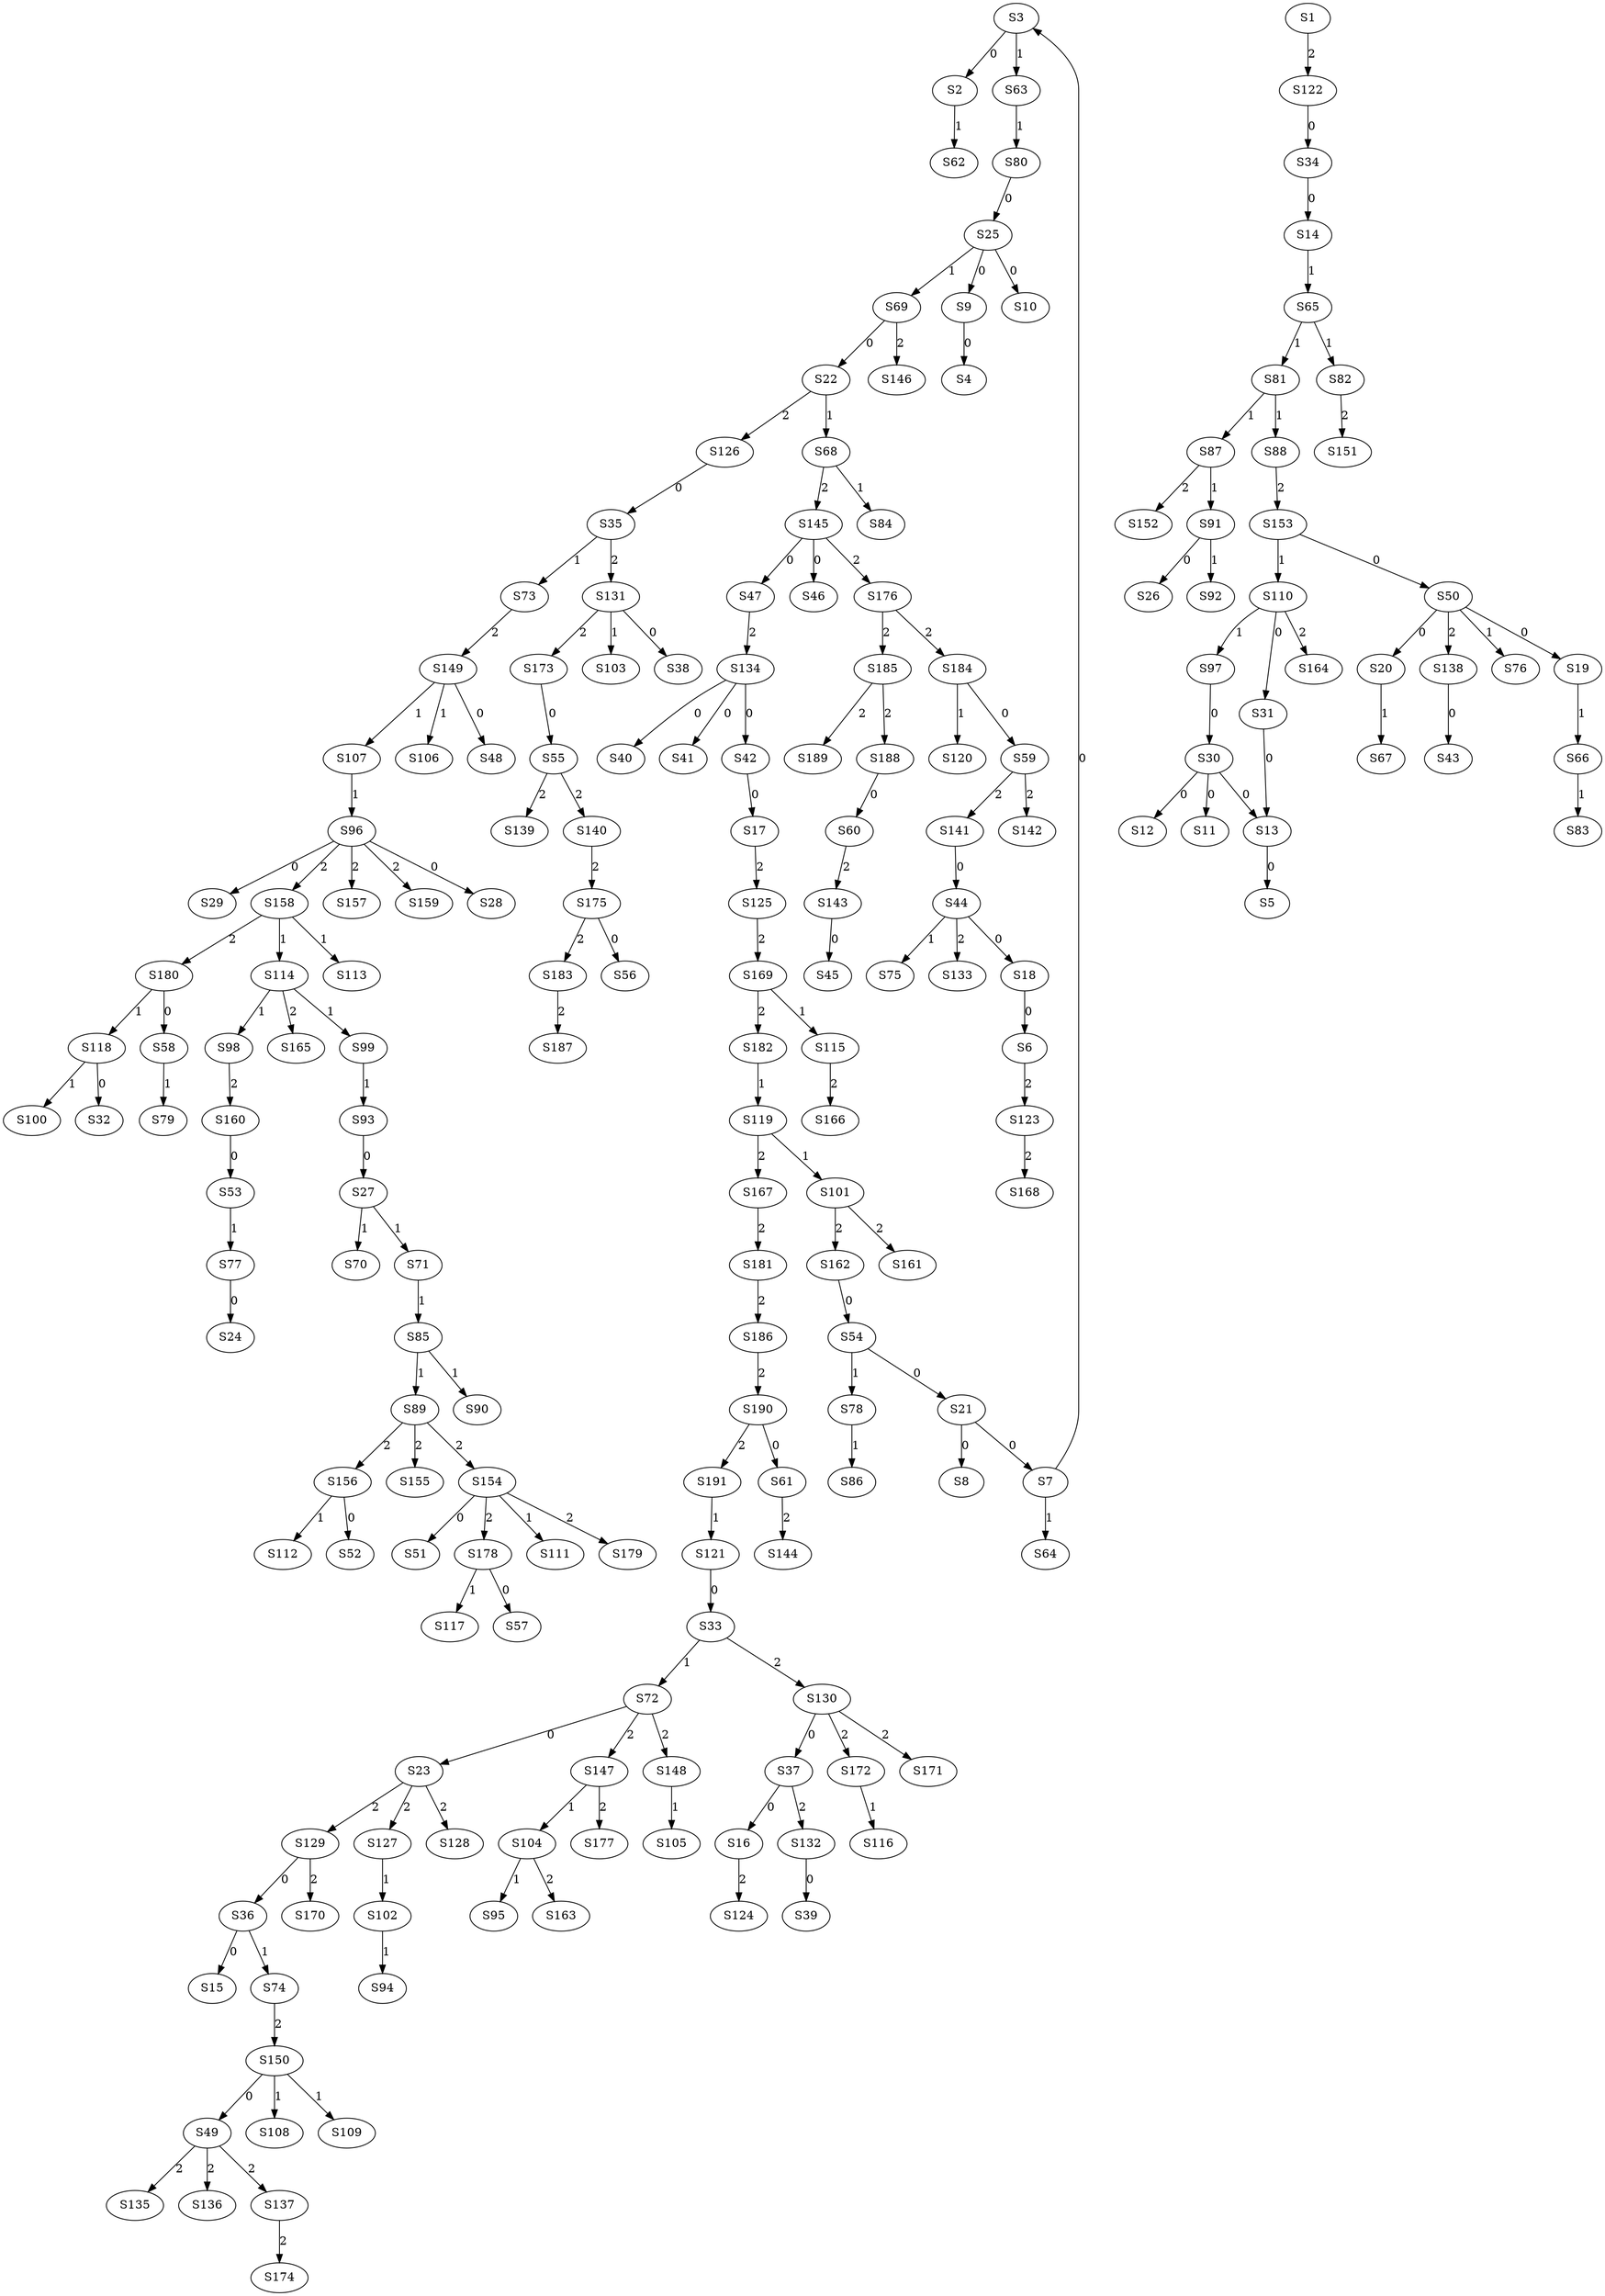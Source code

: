strict digraph {
	S3 -> S2 [ label = 0 ];
	S7 -> S3 [ label = 0 ];
	S9 -> S4 [ label = 0 ];
	S13 -> S5 [ label = 0 ];
	S18 -> S6 [ label = 0 ];
	S21 -> S7 [ label = 0 ];
	S21 -> S8 [ label = 0 ];
	S25 -> S9 [ label = 0 ];
	S25 -> S10 [ label = 0 ];
	S30 -> S11 [ label = 0 ];
	S30 -> S12 [ label = 0 ];
	S30 -> S13 [ label = 0 ];
	S34 -> S14 [ label = 0 ];
	S36 -> S15 [ label = 0 ];
	S37 -> S16 [ label = 0 ];
	S42 -> S17 [ label = 0 ];
	S44 -> S18 [ label = 0 ];
	S50 -> S19 [ label = 0 ];
	S50 -> S20 [ label = 0 ];
	S54 -> S21 [ label = 0 ];
	S69 -> S22 [ label = 0 ];
	S72 -> S23 [ label = 0 ];
	S77 -> S24 [ label = 0 ];
	S80 -> S25 [ label = 0 ];
	S91 -> S26 [ label = 0 ];
	S93 -> S27 [ label = 0 ];
	S96 -> S28 [ label = 0 ];
	S96 -> S29 [ label = 0 ];
	S97 -> S30 [ label = 0 ];
	S110 -> S31 [ label = 0 ];
	S118 -> S32 [ label = 0 ];
	S121 -> S33 [ label = 0 ];
	S122 -> S34 [ label = 0 ];
	S126 -> S35 [ label = 0 ];
	S129 -> S36 [ label = 0 ];
	S130 -> S37 [ label = 0 ];
	S131 -> S38 [ label = 0 ];
	S132 -> S39 [ label = 0 ];
	S134 -> S40 [ label = 0 ];
	S134 -> S41 [ label = 0 ];
	S134 -> S42 [ label = 0 ];
	S138 -> S43 [ label = 0 ];
	S141 -> S44 [ label = 0 ];
	S143 -> S45 [ label = 0 ];
	S145 -> S46 [ label = 0 ];
	S145 -> S47 [ label = 0 ];
	S149 -> S48 [ label = 0 ];
	S150 -> S49 [ label = 0 ];
	S153 -> S50 [ label = 0 ];
	S154 -> S51 [ label = 0 ];
	S156 -> S52 [ label = 0 ];
	S160 -> S53 [ label = 0 ];
	S162 -> S54 [ label = 0 ];
	S173 -> S55 [ label = 0 ];
	S175 -> S56 [ label = 0 ];
	S178 -> S57 [ label = 0 ];
	S180 -> S58 [ label = 0 ];
	S184 -> S59 [ label = 0 ];
	S188 -> S60 [ label = 0 ];
	S190 -> S61 [ label = 0 ];
	S2 -> S62 [ label = 1 ];
	S3 -> S63 [ label = 1 ];
	S7 -> S64 [ label = 1 ];
	S14 -> S65 [ label = 1 ];
	S19 -> S66 [ label = 1 ];
	S20 -> S67 [ label = 1 ];
	S22 -> S68 [ label = 1 ];
	S25 -> S69 [ label = 1 ];
	S27 -> S70 [ label = 1 ];
	S27 -> S71 [ label = 1 ];
	S33 -> S72 [ label = 1 ];
	S35 -> S73 [ label = 1 ];
	S36 -> S74 [ label = 1 ];
	S44 -> S75 [ label = 1 ];
	S50 -> S76 [ label = 1 ];
	S53 -> S77 [ label = 1 ];
	S54 -> S78 [ label = 1 ];
	S58 -> S79 [ label = 1 ];
	S63 -> S80 [ label = 1 ];
	S65 -> S81 [ label = 1 ];
	S65 -> S82 [ label = 1 ];
	S66 -> S83 [ label = 1 ];
	S68 -> S84 [ label = 1 ];
	S71 -> S85 [ label = 1 ];
	S78 -> S86 [ label = 1 ];
	S81 -> S87 [ label = 1 ];
	S81 -> S88 [ label = 1 ];
	S85 -> S89 [ label = 1 ];
	S85 -> S90 [ label = 1 ];
	S87 -> S91 [ label = 1 ];
	S91 -> S92 [ label = 1 ];
	S99 -> S93 [ label = 1 ];
	S102 -> S94 [ label = 1 ];
	S104 -> S95 [ label = 1 ];
	S107 -> S96 [ label = 1 ];
	S110 -> S97 [ label = 1 ];
	S114 -> S98 [ label = 1 ];
	S114 -> S99 [ label = 1 ];
	S118 -> S100 [ label = 1 ];
	S119 -> S101 [ label = 1 ];
	S127 -> S102 [ label = 1 ];
	S131 -> S103 [ label = 1 ];
	S147 -> S104 [ label = 1 ];
	S148 -> S105 [ label = 1 ];
	S149 -> S106 [ label = 1 ];
	S149 -> S107 [ label = 1 ];
	S150 -> S108 [ label = 1 ];
	S150 -> S109 [ label = 1 ];
	S153 -> S110 [ label = 1 ];
	S154 -> S111 [ label = 1 ];
	S156 -> S112 [ label = 1 ];
	S158 -> S113 [ label = 1 ];
	S158 -> S114 [ label = 1 ];
	S169 -> S115 [ label = 1 ];
	S172 -> S116 [ label = 1 ];
	S178 -> S117 [ label = 1 ];
	S180 -> S118 [ label = 1 ];
	S182 -> S119 [ label = 1 ];
	S184 -> S120 [ label = 1 ];
	S191 -> S121 [ label = 1 ];
	S1 -> S122 [ label = 2 ];
	S6 -> S123 [ label = 2 ];
	S16 -> S124 [ label = 2 ];
	S17 -> S125 [ label = 2 ];
	S22 -> S126 [ label = 2 ];
	S23 -> S127 [ label = 2 ];
	S23 -> S128 [ label = 2 ];
	S23 -> S129 [ label = 2 ];
	S33 -> S130 [ label = 2 ];
	S35 -> S131 [ label = 2 ];
	S37 -> S132 [ label = 2 ];
	S44 -> S133 [ label = 2 ];
	S47 -> S134 [ label = 2 ];
	S49 -> S135 [ label = 2 ];
	S49 -> S136 [ label = 2 ];
	S49 -> S137 [ label = 2 ];
	S50 -> S138 [ label = 2 ];
	S55 -> S139 [ label = 2 ];
	S55 -> S140 [ label = 2 ];
	S59 -> S141 [ label = 2 ];
	S59 -> S142 [ label = 2 ];
	S60 -> S143 [ label = 2 ];
	S61 -> S144 [ label = 2 ];
	S68 -> S145 [ label = 2 ];
	S69 -> S146 [ label = 2 ];
	S72 -> S147 [ label = 2 ];
	S72 -> S148 [ label = 2 ];
	S73 -> S149 [ label = 2 ];
	S74 -> S150 [ label = 2 ];
	S82 -> S151 [ label = 2 ];
	S87 -> S152 [ label = 2 ];
	S88 -> S153 [ label = 2 ];
	S89 -> S154 [ label = 2 ];
	S89 -> S155 [ label = 2 ];
	S89 -> S156 [ label = 2 ];
	S96 -> S157 [ label = 2 ];
	S96 -> S158 [ label = 2 ];
	S96 -> S159 [ label = 2 ];
	S98 -> S160 [ label = 2 ];
	S101 -> S161 [ label = 2 ];
	S101 -> S162 [ label = 2 ];
	S104 -> S163 [ label = 2 ];
	S110 -> S164 [ label = 2 ];
	S114 -> S165 [ label = 2 ];
	S115 -> S166 [ label = 2 ];
	S119 -> S167 [ label = 2 ];
	S123 -> S168 [ label = 2 ];
	S125 -> S169 [ label = 2 ];
	S129 -> S170 [ label = 2 ];
	S130 -> S171 [ label = 2 ];
	S130 -> S172 [ label = 2 ];
	S131 -> S173 [ label = 2 ];
	S137 -> S174 [ label = 2 ];
	S140 -> S175 [ label = 2 ];
	S145 -> S176 [ label = 2 ];
	S147 -> S177 [ label = 2 ];
	S154 -> S178 [ label = 2 ];
	S154 -> S179 [ label = 2 ];
	S158 -> S180 [ label = 2 ];
	S167 -> S181 [ label = 2 ];
	S169 -> S182 [ label = 2 ];
	S175 -> S183 [ label = 2 ];
	S176 -> S184 [ label = 2 ];
	S176 -> S185 [ label = 2 ];
	S181 -> S186 [ label = 2 ];
	S183 -> S187 [ label = 2 ];
	S185 -> S188 [ label = 2 ];
	S185 -> S189 [ label = 2 ];
	S186 -> S190 [ label = 2 ];
	S190 -> S191 [ label = 2 ];
	S31 -> S13 [ label = 0 ];
}